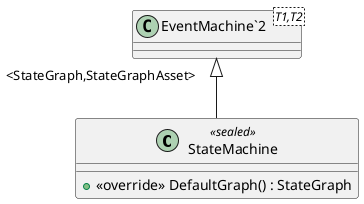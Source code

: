 @startuml
class StateMachine <<sealed>> {
    + <<override>> DefaultGraph() : StateGraph
}
class "EventMachine`2"<T1,T2> {
}
"EventMachine`2" "<StateGraph,StateGraphAsset>" <|-- StateMachine
@enduml
